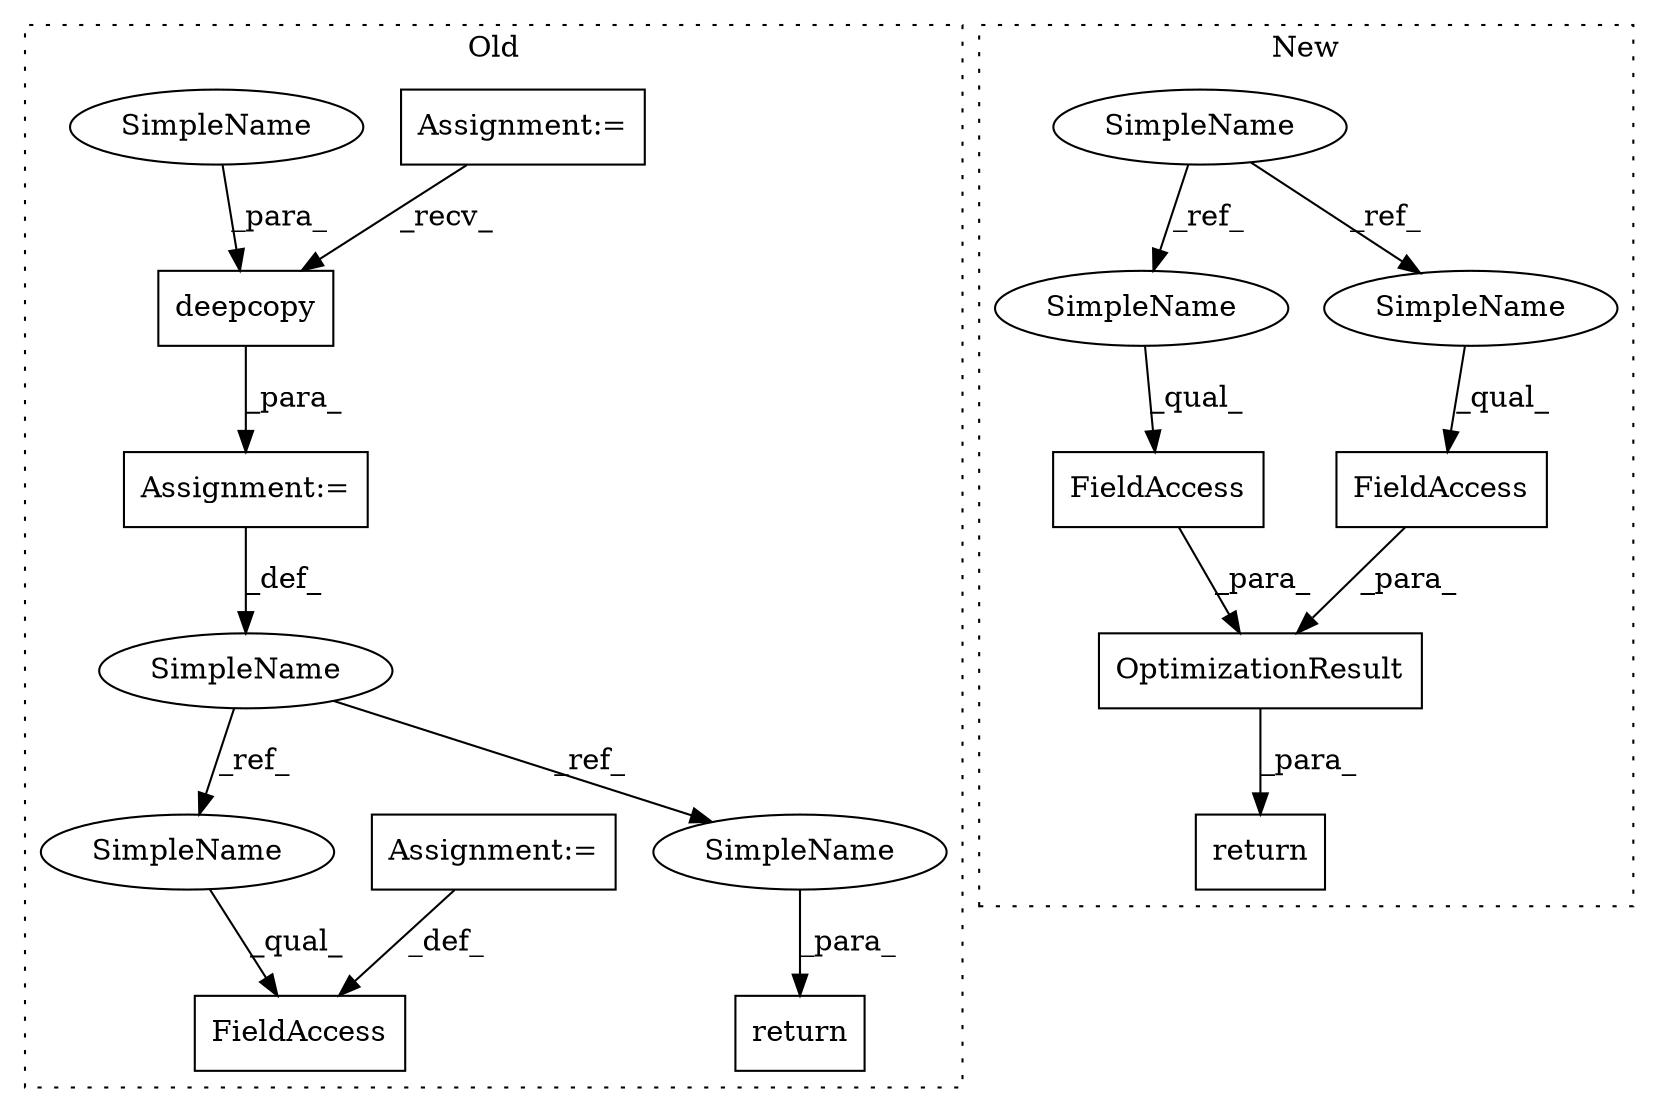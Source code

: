 digraph G {
subgraph cluster0 {
1 [label="deepcopy" a="32" s="11636,11651" l="9,1" shape="box"];
3 [label="FieldAccess" a="22" s="11801" l="12" shape="box"];
7 [label="SimpleName" a="42" s="11620" l="10" shape="ellipse"];
8 [label="return" a="41" s="11851" l="7" shape="box"];
9 [label="Assignment:=" a="7" s="11630" l="1" shape="box"];
10 [label="Assignment:=" a="7" s="11610" l="4" shape="box"];
11 [label="Assignment:=" a="7" s="11813" l="1" shape="box"];
13 [label="SimpleName" a="42" s="11801" l="10" shape="ellipse"];
14 [label="SimpleName" a="42" s="11858" l="10" shape="ellipse"];
17 [label="SimpleName" a="42" s="11645" l="6" shape="ellipse"];
label = "Old";
style="dotted";
}
subgraph cluster1 {
2 [label="OptimizationResult" a="32" s="11780,11869" l="19,1" shape="box"];
4 [label="FieldAccess" a="22" s="11837" l="18" shape="box"];
5 [label="SimpleName" a="42" s="11545" l="6" shape="ellipse"];
6 [label="FieldAccess" a="22" s="11856" l="13" shape="box"];
12 [label="return" a="41" s="11773" l="7" shape="box"];
15 [label="SimpleName" a="42" s="11856" l="6" shape="ellipse"];
16 [label="SimpleName" a="42" s="11837" l="6" shape="ellipse"];
label = "New";
style="dotted";
}
1 -> 9 [label="_para_"];
2 -> 12 [label="_para_"];
4 -> 2 [label="_para_"];
5 -> 16 [label="_ref_"];
5 -> 15 [label="_ref_"];
6 -> 2 [label="_para_"];
7 -> 13 [label="_ref_"];
7 -> 14 [label="_ref_"];
9 -> 7 [label="_def_"];
10 -> 1 [label="_recv_"];
11 -> 3 [label="_def_"];
13 -> 3 [label="_qual_"];
14 -> 8 [label="_para_"];
15 -> 6 [label="_qual_"];
16 -> 4 [label="_qual_"];
17 -> 1 [label="_para_"];
}
